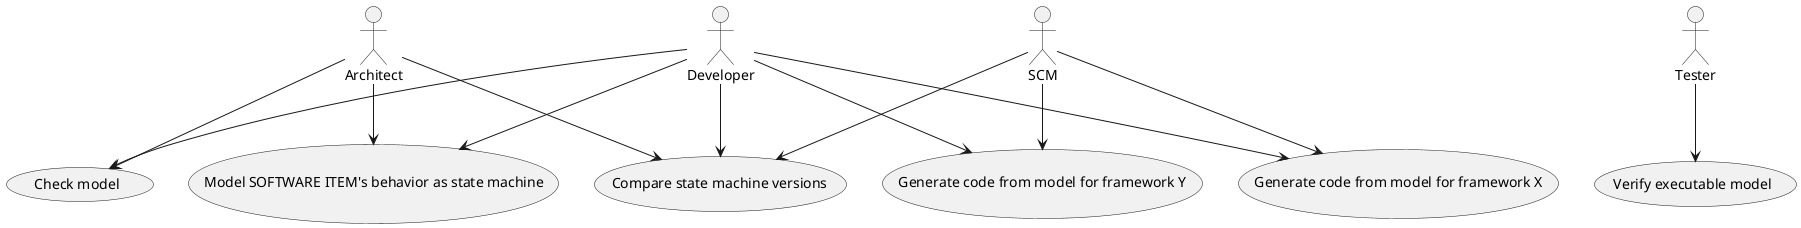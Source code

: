 @startuml

:Architect: as A
:Developer: as D
:Tester:    as T
:SCM:       as S

(Model SOFTWARE ITEM's behavior as state machine) as case1
(Check model) as case2
(Generate code from model for framework X) as case3
(Generate code from model for framework Y) as case3.1
(Compare state machine versions) as case4
(Verify executable model) as case5

A-->case1
D-->case1
A-->case2
D-->case2
D-->case3
D-->case3.1
S-->case3
S-->case3.1
A-->case4
D-->case4
S-->case4
T-->case5

@enduml
